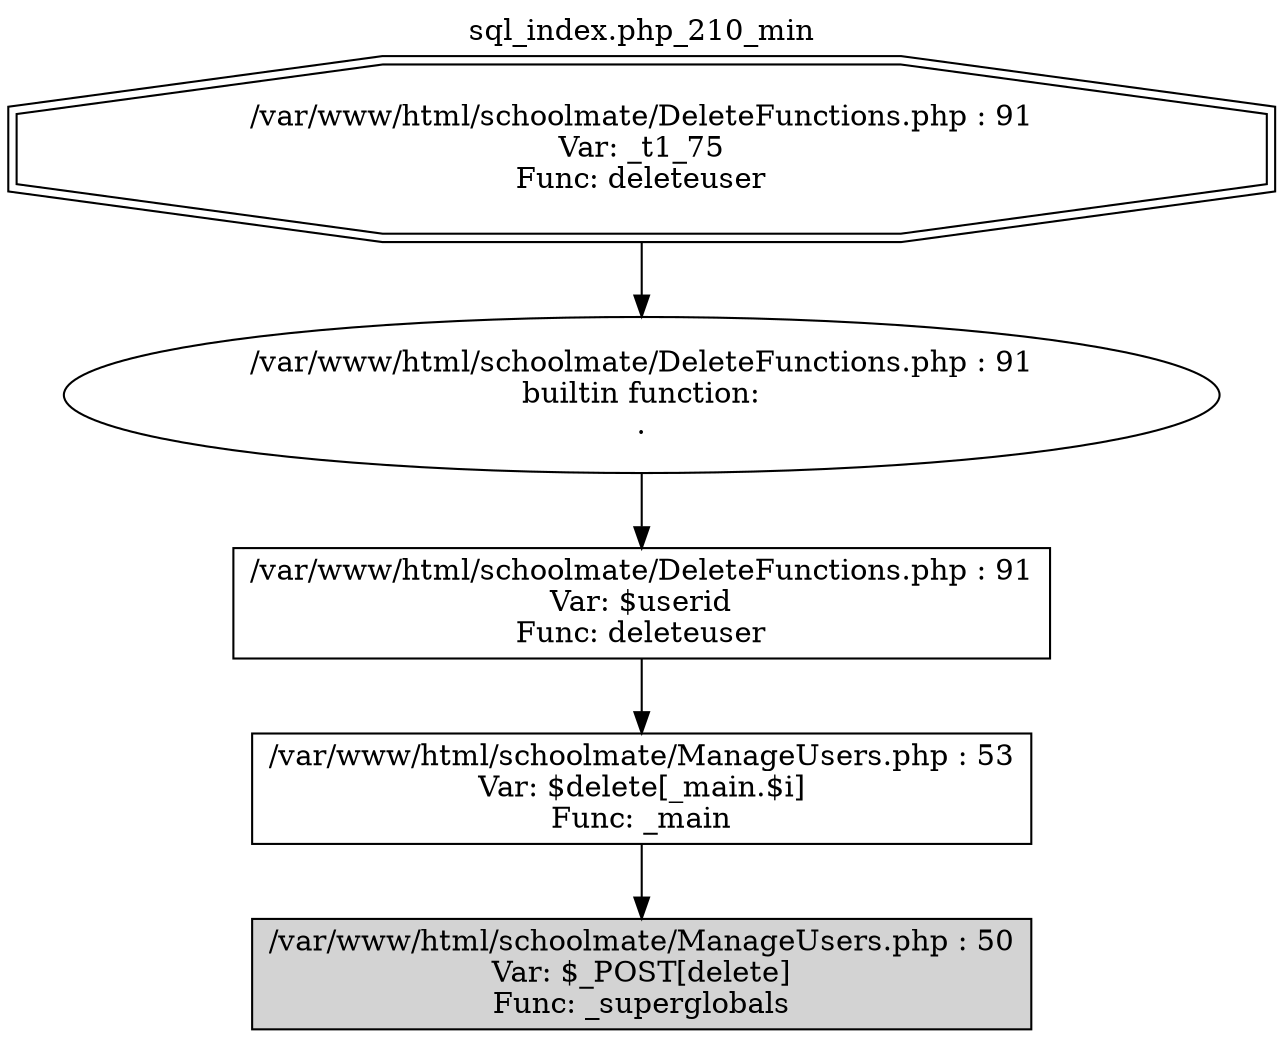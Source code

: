 digraph cfg {
  label="sql_index.php_210_min";
  labelloc=t;
  n1 [shape=doubleoctagon, label="/var/www/html/schoolmate/DeleteFunctions.php : 91\nVar: _t1_75\nFunc: deleteuser\n"];
  n2 [shape=ellipse, label="/var/www/html/schoolmate/DeleteFunctions.php : 91\nbuiltin function:\n.\n"];
  n3 [shape=box, label="/var/www/html/schoolmate/DeleteFunctions.php : 91\nVar: $userid\nFunc: deleteuser\n"];
  n4 [shape=box, label="/var/www/html/schoolmate/ManageUsers.php : 53\nVar: $delete[_main.$i]\nFunc: _main\n"];
  n5 [shape=box, label="/var/www/html/schoolmate/ManageUsers.php : 50\nVar: $_POST[delete]\nFunc: _superglobals\n",style=filled];
  n1 -> n2;
  n2 -> n3;
  n3 -> n4;
  n4 -> n5;
}
